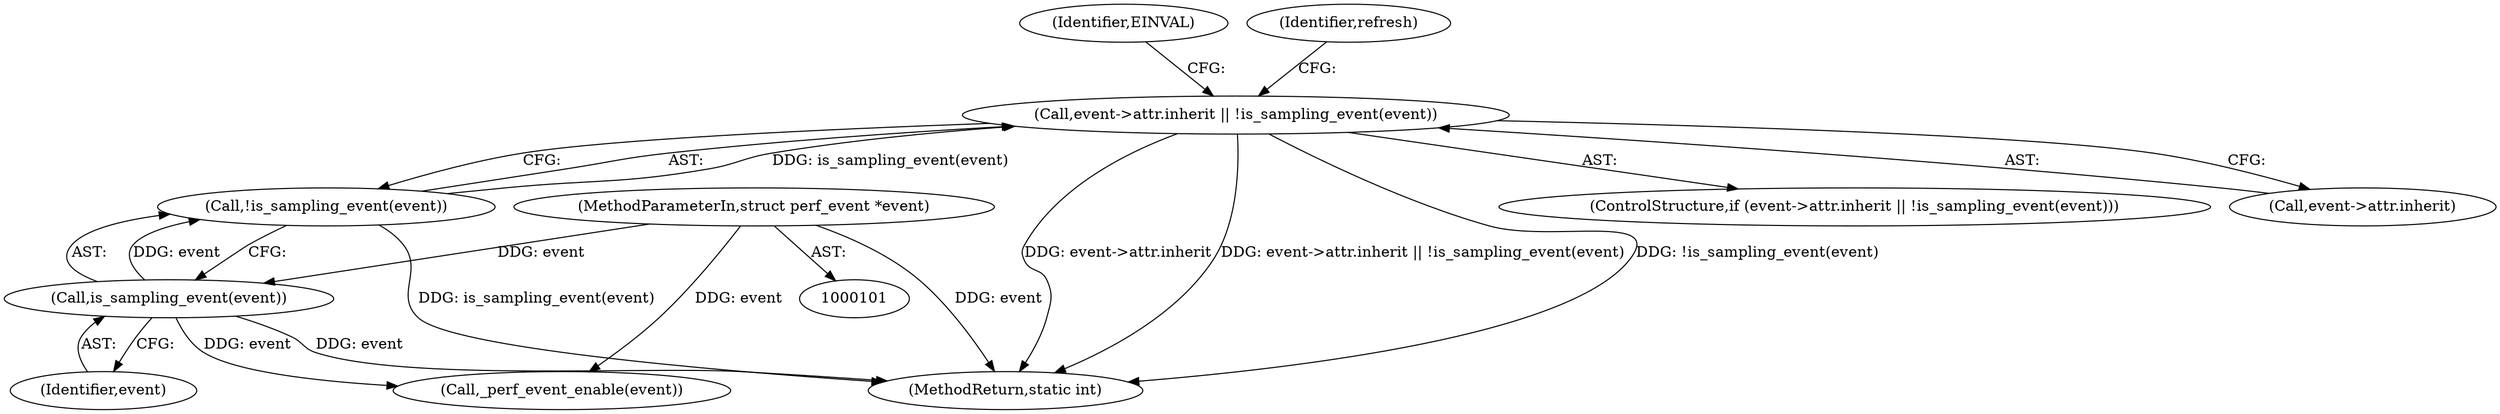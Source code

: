 digraph "0_linux_f63a8daa5812afef4f06c962351687e1ff9ccb2b_5@pointer" {
"1000106" [label="(Call,event->attr.inherit || !is_sampling_event(event))"];
"1000112" [label="(Call,!is_sampling_event(event))"];
"1000113" [label="(Call,is_sampling_event(event))"];
"1000102" [label="(MethodParameterIn,struct perf_event *event)"];
"1000105" [label="(ControlStructure,if (event->attr.inherit || !is_sampling_event(event)))"];
"1000112" [label="(Call,!is_sampling_event(event))"];
"1000114" [label="(Identifier,event)"];
"1000117" [label="(Identifier,EINVAL)"];
"1000124" [label="(Call,_perf_event_enable(event))"];
"1000107" [label="(Call,event->attr.inherit)"];
"1000106" [label="(Call,event->attr.inherit || !is_sampling_event(event))"];
"1000119" [label="(Identifier,refresh)"];
"1000102" [label="(MethodParameterIn,struct perf_event *event)"];
"1000113" [label="(Call,is_sampling_event(event))"];
"1000128" [label="(MethodReturn,static int)"];
"1000106" -> "1000105"  [label="AST: "];
"1000106" -> "1000107"  [label="CFG: "];
"1000106" -> "1000112"  [label="CFG: "];
"1000107" -> "1000106"  [label="AST: "];
"1000112" -> "1000106"  [label="AST: "];
"1000117" -> "1000106"  [label="CFG: "];
"1000119" -> "1000106"  [label="CFG: "];
"1000106" -> "1000128"  [label="DDG: event->attr.inherit"];
"1000106" -> "1000128"  [label="DDG: event->attr.inherit || !is_sampling_event(event)"];
"1000106" -> "1000128"  [label="DDG: !is_sampling_event(event)"];
"1000112" -> "1000106"  [label="DDG: is_sampling_event(event)"];
"1000112" -> "1000113"  [label="CFG: "];
"1000113" -> "1000112"  [label="AST: "];
"1000112" -> "1000128"  [label="DDG: is_sampling_event(event)"];
"1000113" -> "1000112"  [label="DDG: event"];
"1000113" -> "1000114"  [label="CFG: "];
"1000114" -> "1000113"  [label="AST: "];
"1000113" -> "1000128"  [label="DDG: event"];
"1000102" -> "1000113"  [label="DDG: event"];
"1000113" -> "1000124"  [label="DDG: event"];
"1000102" -> "1000101"  [label="AST: "];
"1000102" -> "1000128"  [label="DDG: event"];
"1000102" -> "1000124"  [label="DDG: event"];
}
